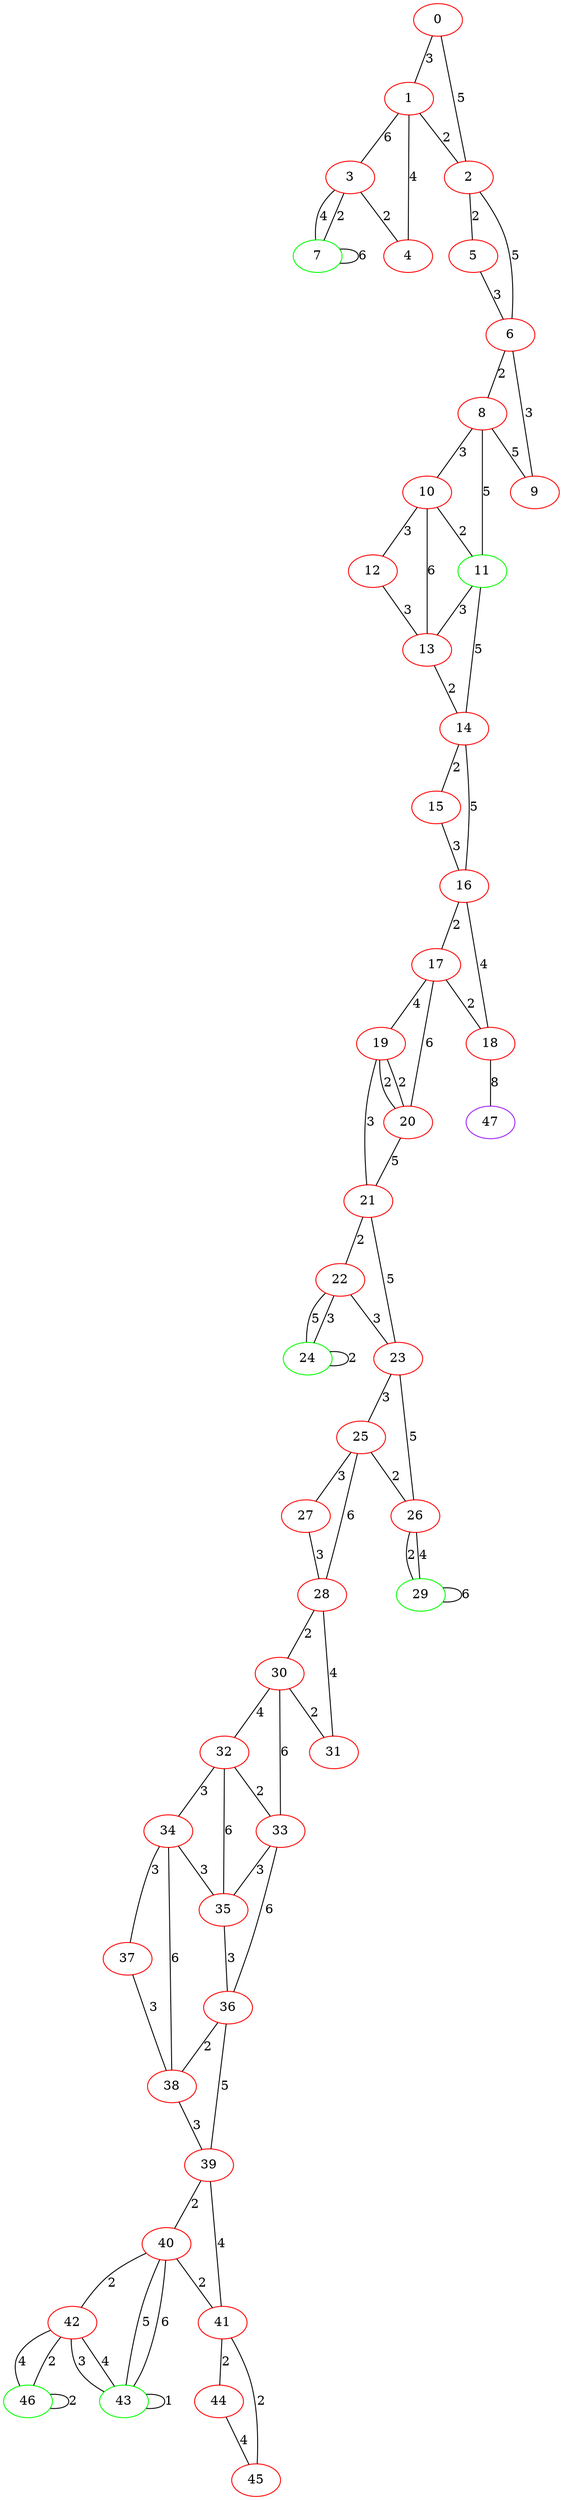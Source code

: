 graph "" {
0 [color=red, weight=1];
1 [color=red, weight=1];
2 [color=red, weight=1];
3 [color=red, weight=1];
4 [color=red, weight=1];
5 [color=red, weight=1];
6 [color=red, weight=1];
7 [color=green, weight=2];
8 [color=red, weight=1];
9 [color=red, weight=1];
10 [color=red, weight=1];
11 [color=green, weight=2];
12 [color=red, weight=1];
13 [color=red, weight=1];
14 [color=red, weight=1];
15 [color=red, weight=1];
16 [color=red, weight=1];
17 [color=red, weight=1];
18 [color=red, weight=1];
19 [color=red, weight=1];
20 [color=red, weight=1];
21 [color=red, weight=1];
22 [color=red, weight=1];
23 [color=red, weight=1];
24 [color=green, weight=2];
25 [color=red, weight=1];
26 [color=red, weight=1];
27 [color=red, weight=1];
28 [color=red, weight=1];
29 [color=green, weight=2];
30 [color=red, weight=1];
31 [color=red, weight=1];
32 [color=red, weight=1];
33 [color=red, weight=1];
34 [color=red, weight=1];
35 [color=red, weight=1];
36 [color=red, weight=1];
37 [color=red, weight=1];
38 [color=red, weight=1];
39 [color=red, weight=1];
40 [color=red, weight=1];
41 [color=red, weight=1];
42 [color=red, weight=1];
43 [color=green, weight=2];
44 [color=red, weight=1];
45 [color=red, weight=1];
46 [color=green, weight=2];
47 [color=purple, weight=4];
0 -- 1  [key=0, label=3];
0 -- 2  [key=0, label=5];
1 -- 2  [key=0, label=2];
1 -- 3  [key=0, label=6];
1 -- 4  [key=0, label=4];
2 -- 5  [key=0, label=2];
2 -- 6  [key=0, label=5];
3 -- 4  [key=0, label=2];
3 -- 7  [key=0, label=4];
3 -- 7  [key=1, label=2];
5 -- 6  [key=0, label=3];
6 -- 8  [key=0, label=2];
6 -- 9  [key=0, label=3];
7 -- 7  [key=0, label=6];
8 -- 9  [key=0, label=5];
8 -- 10  [key=0, label=3];
8 -- 11  [key=0, label=5];
10 -- 11  [key=0, label=2];
10 -- 12  [key=0, label=3];
10 -- 13  [key=0, label=6];
11 -- 13  [key=0, label=3];
11 -- 14  [key=0, label=5];
12 -- 13  [key=0, label=3];
13 -- 14  [key=0, label=2];
14 -- 16  [key=0, label=5];
14 -- 15  [key=0, label=2];
15 -- 16  [key=0, label=3];
16 -- 17  [key=0, label=2];
16 -- 18  [key=0, label=4];
17 -- 18  [key=0, label=2];
17 -- 19  [key=0, label=4];
17 -- 20  [key=0, label=6];
18 -- 47  [key=0, label=8];
19 -- 20  [key=0, label=2];
19 -- 20  [key=1, label=2];
19 -- 21  [key=0, label=3];
20 -- 21  [key=0, label=5];
21 -- 22  [key=0, label=2];
21 -- 23  [key=0, label=5];
22 -- 24  [key=0, label=5];
22 -- 24  [key=1, label=3];
22 -- 23  [key=0, label=3];
23 -- 25  [key=0, label=3];
23 -- 26  [key=0, label=5];
24 -- 24  [key=0, label=2];
25 -- 26  [key=0, label=2];
25 -- 27  [key=0, label=3];
25 -- 28  [key=0, label=6];
26 -- 29  [key=0, label=2];
26 -- 29  [key=1, label=4];
27 -- 28  [key=0, label=3];
28 -- 30  [key=0, label=2];
28 -- 31  [key=0, label=4];
29 -- 29  [key=0, label=6];
30 -- 32  [key=0, label=4];
30 -- 33  [key=0, label=6];
30 -- 31  [key=0, label=2];
32 -- 33  [key=0, label=2];
32 -- 34  [key=0, label=3];
32 -- 35  [key=0, label=6];
33 -- 35  [key=0, label=3];
33 -- 36  [key=0, label=6];
34 -- 35  [key=0, label=3];
34 -- 37  [key=0, label=3];
34 -- 38  [key=0, label=6];
35 -- 36  [key=0, label=3];
36 -- 38  [key=0, label=2];
36 -- 39  [key=0, label=5];
37 -- 38  [key=0, label=3];
38 -- 39  [key=0, label=3];
39 -- 40  [key=0, label=2];
39 -- 41  [key=0, label=4];
40 -- 41  [key=0, label=2];
40 -- 42  [key=0, label=2];
40 -- 43  [key=0, label=5];
40 -- 43  [key=1, label=6];
41 -- 44  [key=0, label=2];
41 -- 45  [key=0, label=2];
42 -- 43  [key=0, label=3];
42 -- 43  [key=1, label=4];
42 -- 46  [key=0, label=4];
42 -- 46  [key=1, label=2];
43 -- 43  [key=0, label=1];
44 -- 45  [key=0, label=4];
46 -- 46  [key=0, label=2];
}
